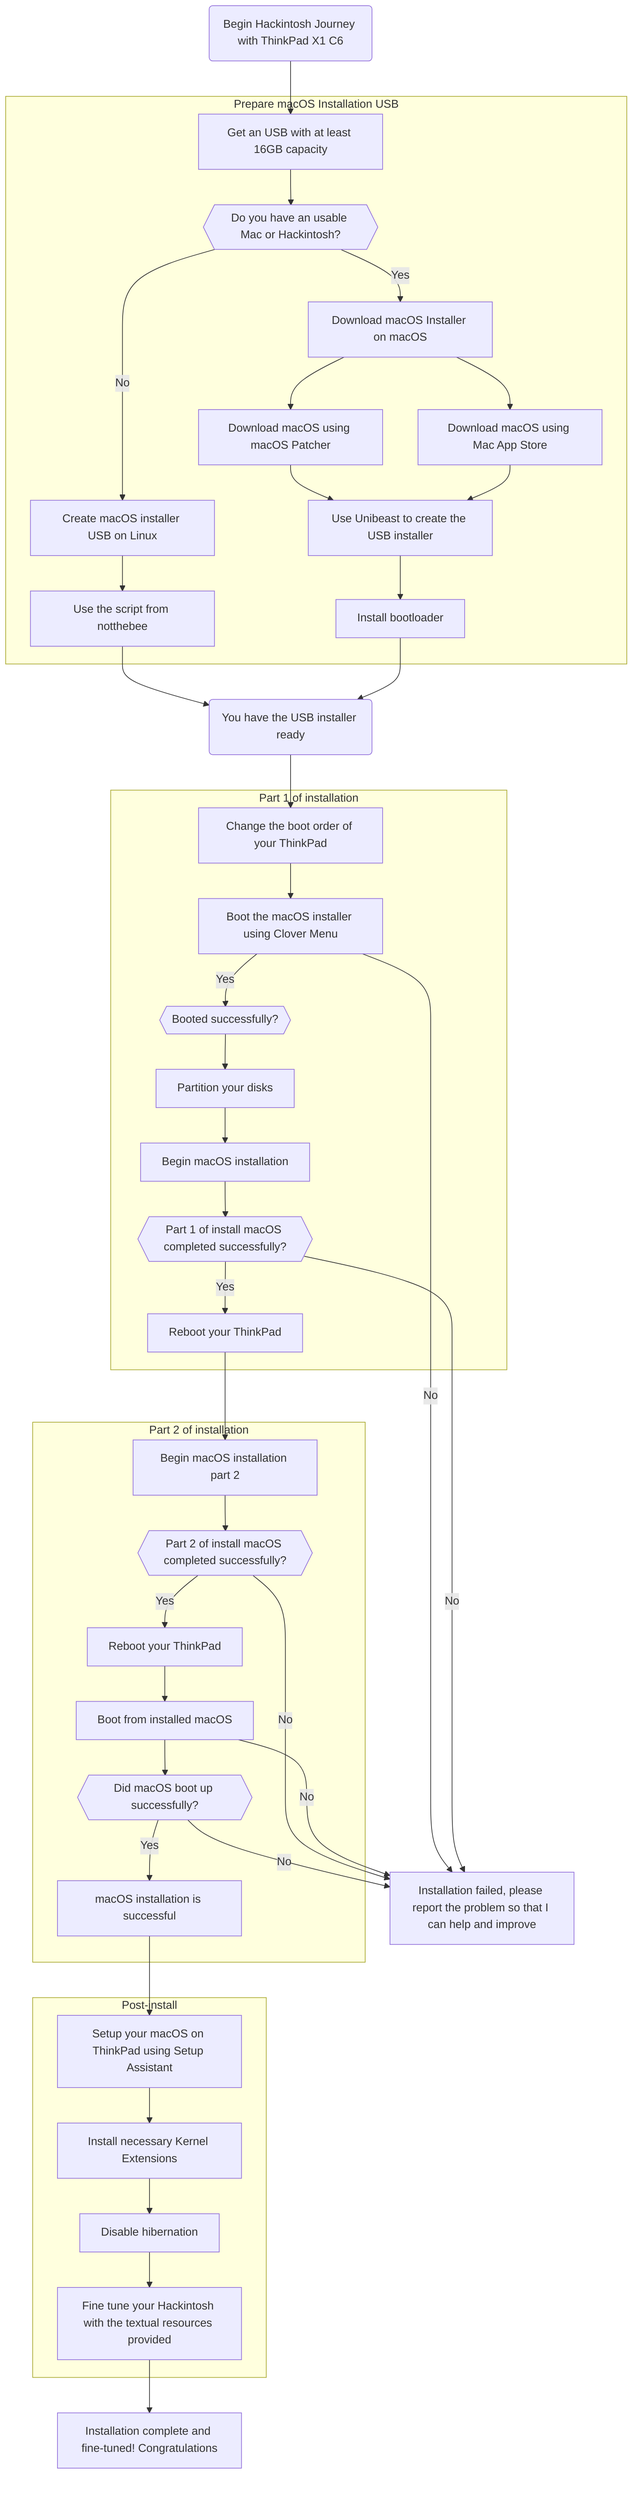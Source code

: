 graph TB;

	begin("Begin Hackintosh Journey with ThinkPad X1 C6")-->getUSB
	sorry["Installation failed, please report the problem so that I can help and improve"]
	
	subgraph Prepare macOS Installation USB
		getUSB-->hvmac
		hvmac{{"Do you have an usable Mac or Hackintosh?"}}
		getInstaller["Download macOS Installer on macOS"]
		getInstallerLinux["Create macOS installer USB on Linux"]
		dosdude["Download macOS using macOS Patcher"]
		mas["Download macOS using Mac App Store"]
		getUSB["Get an USB with at least 16GB capacity"]
		thankyou["Use the script from notthebee"]
		createUSBmacOS["Use Unibeast to create the USB installer"]
		installClover["Install bootloader"]

		
		hvmac-->|Yes|getInstaller
		hvmac-->|No|getInstallerLinux
		getInstallerLinux-->thankyou
		getInstaller-->dosdude
		getInstaller-->mas
		dosdude-->createUSBmacOS
		mas-->createUSBmacOS
		createUSBmacOS-->installClover
		
	end
	
  thankyou-->finish
  installClover-->finish
  finish("You have the USB installer ready")
	finish-->changeBootOrder
	
	subgraph Part 1 of installation
		changeBootOrder["Change the boot order of your ThinkPad"]
		bootInstaller["Boot the macOS installer using Clover Menu"]
		bootSuccess{{"Booted successfully?"}}
		
		partition["Partition your disks"]
		startInstall["Begin macOS installation"]
		installresult{{"Part 1 of install macOS completed successfully?"}}
		reboot["Reboot your ThinkPad"]
		
		changeBootOrder-->bootInstaller
		bootInstaller-->|Yes|bootSuccess

		bootSuccess-->partition
		partition-->startInstall
		startInstall-->installresult



		
	end
	bootInstaller-->|No|sorry
	installresult-->|No|sorry
	installresult-->|Yes|reboot
	reboot["Reboot your ThinkPad"]
	reboot-->startInstall2
	
	subgraph Part 2 of installation
		startInstall2["Begin macOS installation part 2"]
		install2result{{"Part 2 of install macOS completed successfully?"}}
		reboot2["Reboot your ThinkPad"]
		bootmac["Boot from installed macOS"]
		boot2success?{{"Did macOS boot up successfully?"}}
		startInstall2-->install2result
		install2result-->|Yes|reboot2
		reboot2-->bootmac
		bootmac-->boot2success?
		boot2success?-->|Yes|installSuccess

	end
	
	installSuccess-->setupMac
	
	subgraph Post-install
		setupMac["Setup your macOS on ThinkPad using Setup Assistant"]
		installKext["Install necessary Kernel Extensions"]
		disableHibernate["Disable hibernation"]
		fineTune["Fine tune your Hackintosh with the textual resources provided"]
		setupMac-->installKext
		installKext-->disableHibernate
		disableHibernate-->fineTune
		
	end
	
	complete["Installation complete and fine-tuned! Congratulations"]
	fineTune-->complete

	boot2success?-->|No|sorry
	install2result-->|No|sorry
	bootmac-->|No|sorry
	installSuccess["macOS installation is successful"]